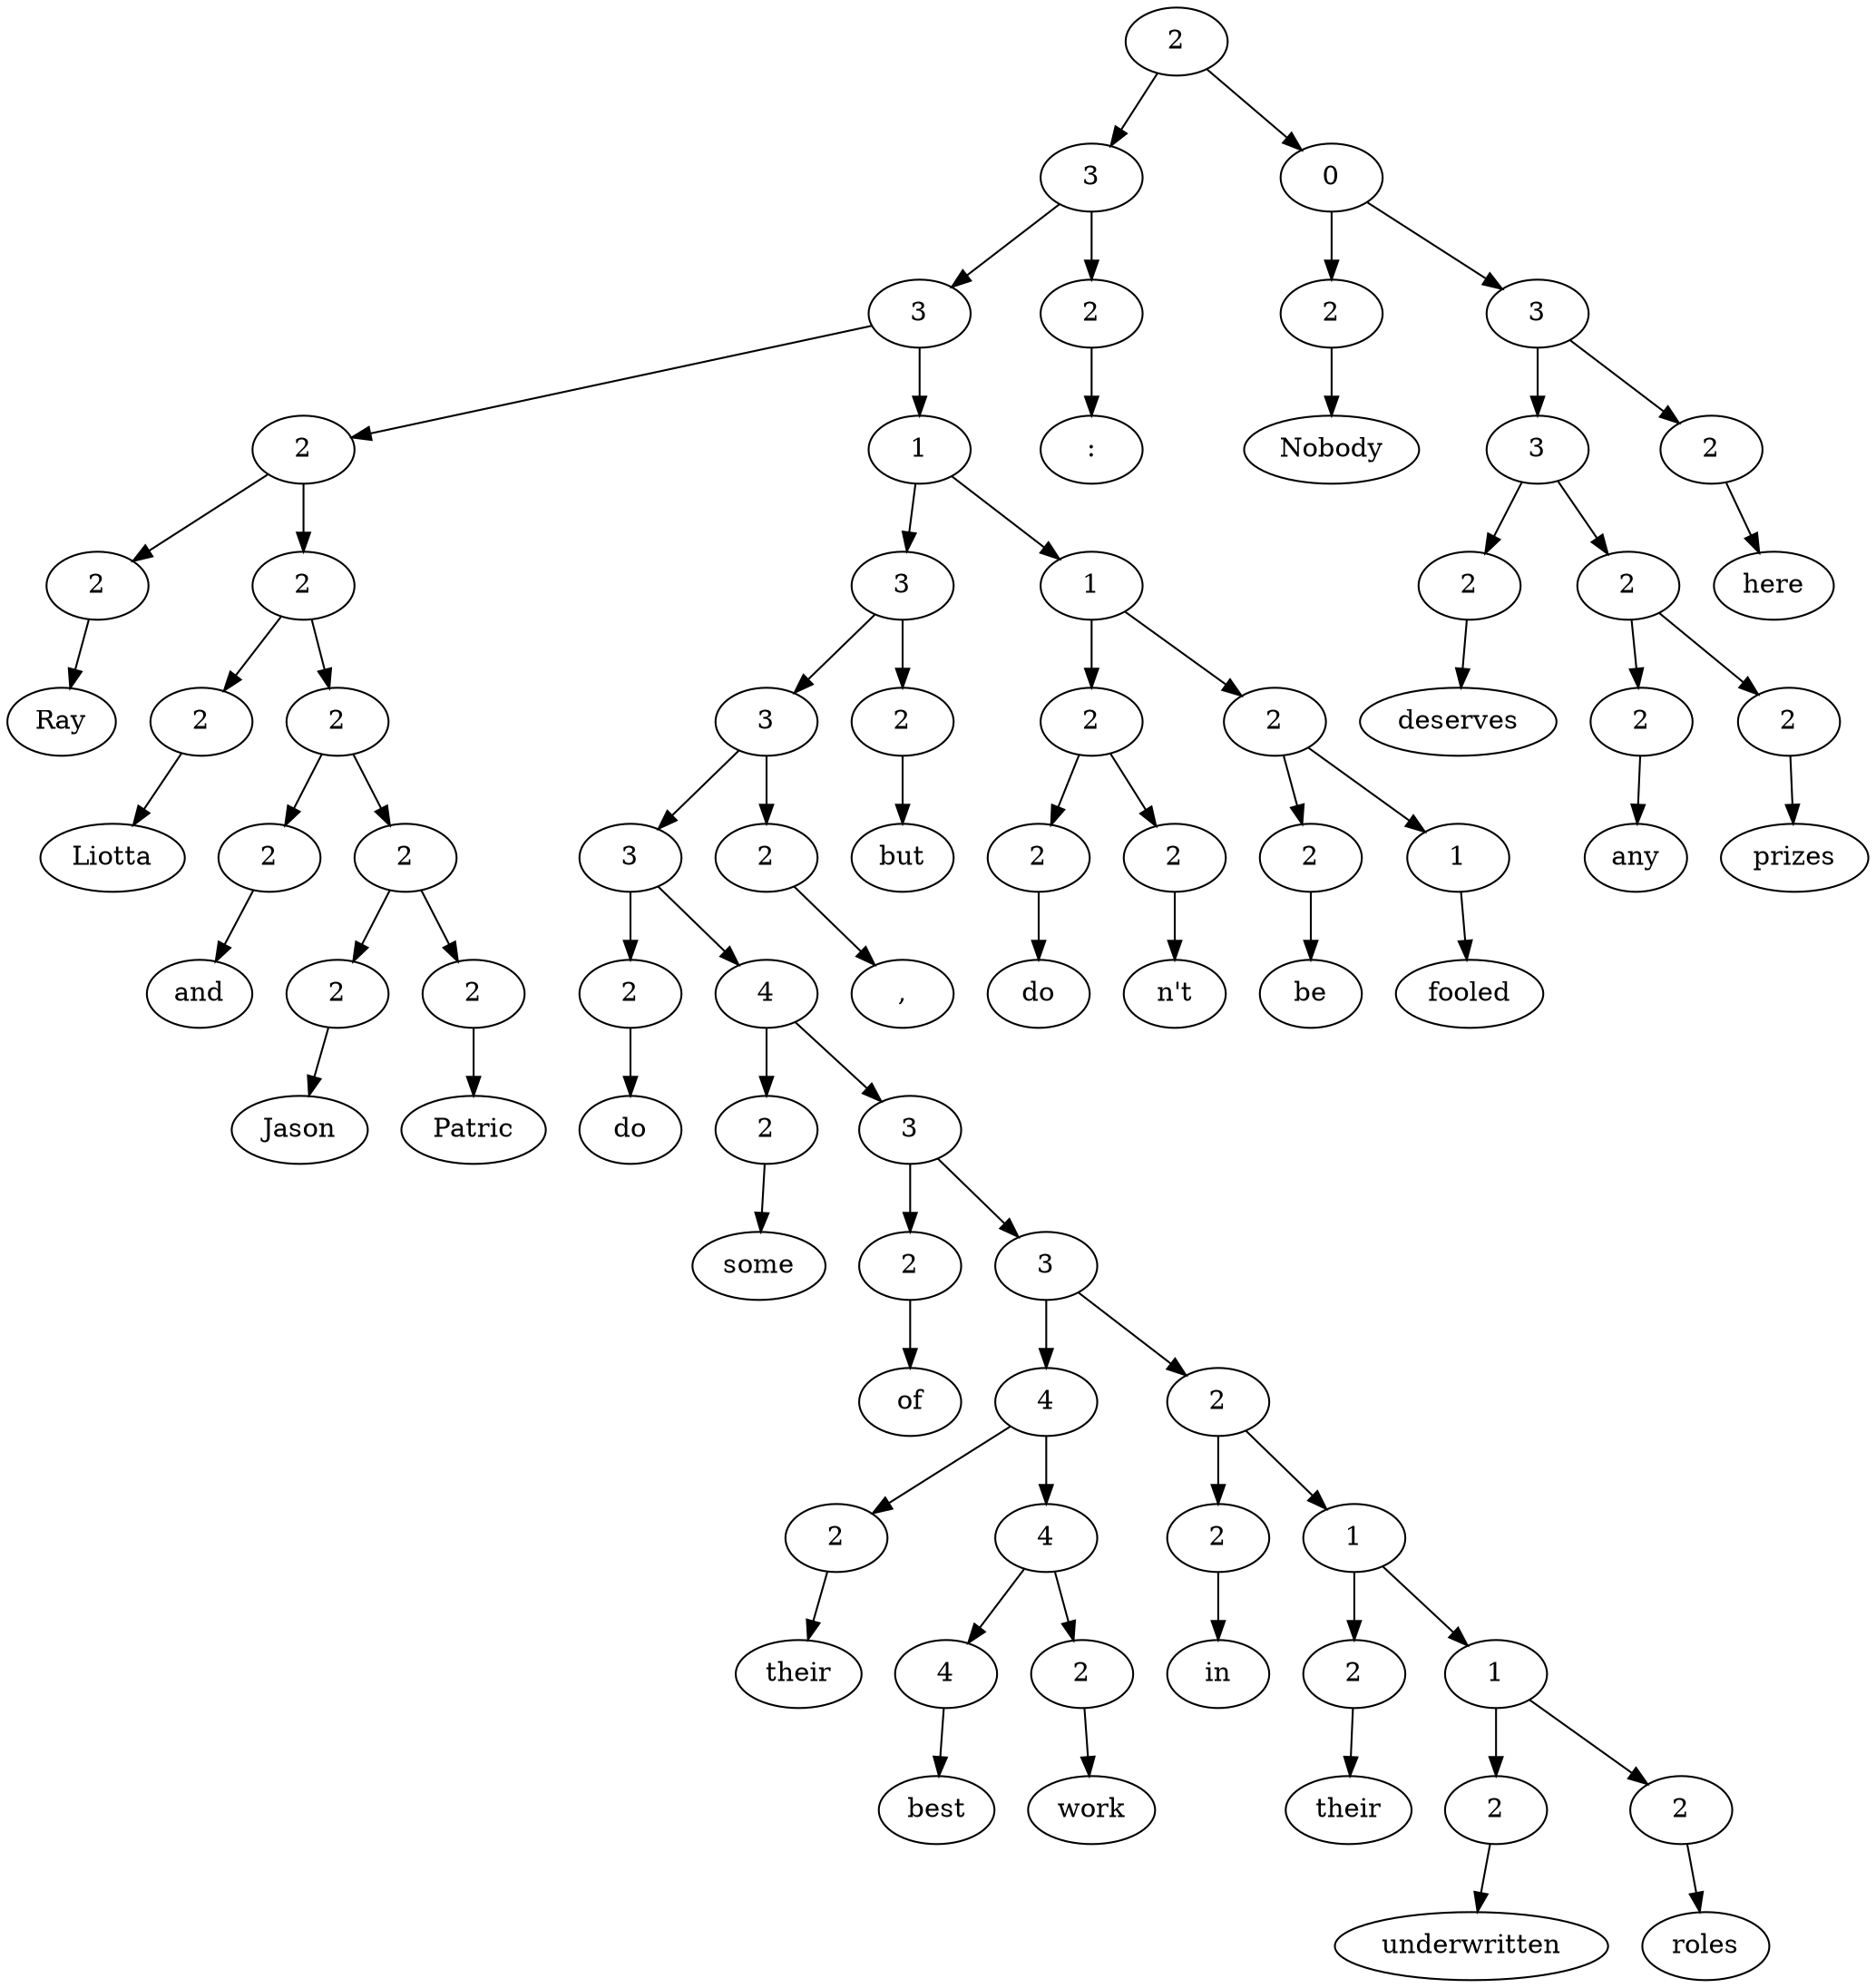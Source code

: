 digraph G{Node0 [label="2"]
Node0 -> Node1
Node0 -> Node66
Node1 [label="3"]
Node1 -> Node2
Node1 -> Node64
Node66 [label="0"]
Node66 -> Node67
Node66 -> Node69
Node2 [label="3"]
Node2 -> Node3
Node2 -> Node17
Node64 [label="2"]
Node64 -> Node65
Node67 [label="2"]
Node67 -> Node68
Node69 [label="3"]
Node69 -> Node70
Node69 -> Node78
Node3 [label="2"]
Node3 -> Node4
Node3 -> Node6
Node17 [label="1"]
Node17 -> Node18
Node17 -> Node53
Node65 [label=":"]
Node68 [label="Nobody"]
Node70 [label="3"]
Node70 -> Node71
Node70 -> Node73
Node78 [label="2"]
Node78 -> Node79
Node4 [label="2"]
Node4 -> Node5
Node6 [label="2"]
Node6 -> Node7
Node6 -> Node9
Node18 [label="3"]
Node18 -> Node19
Node18 -> Node51
Node53 [label="1"]
Node53 -> Node54
Node53 -> Node59
Node71 [label="2"]
Node71 -> Node72
Node73 [label="2"]
Node73 -> Node74
Node73 -> Node76
Node79 [label="here"]
Node5 [label="Ray"]
Node7 [label="2"]
Node7 -> Node8
Node9 [label="2"]
Node9 -> Node10
Node9 -> Node12
Node19 [label="3"]
Node19 -> Node20
Node19 -> Node49
Node51 [label="2"]
Node51 -> Node52
Node54 [label="2"]
Node54 -> Node55
Node54 -> Node57
Node59 [label="2"]
Node59 -> Node60
Node59 -> Node62
Node72 [label="deserves"]
Node74 [label="2"]
Node74 -> Node75
Node76 [label="2"]
Node76 -> Node77
Node8 [label="Liotta"]
Node10 [label="2"]
Node10 -> Node11
Node12 [label="2"]
Node12 -> Node13
Node12 -> Node15
Node20 [label="3"]
Node20 -> Node21
Node20 -> Node23
Node49 [label="2"]
Node49 -> Node50
Node52 [label="but"]
Node55 [label="2"]
Node55 -> Node56
Node57 [label="2"]
Node57 -> Node58
Node60 [label="2"]
Node60 -> Node61
Node62 [label="1"]
Node62 -> Node63
Node75 [label="any"]
Node77 [label="prizes"]
Node11 [label="and"]
Node13 [label="2"]
Node13 -> Node14
Node15 [label="2"]
Node15 -> Node16
Node21 [label="2"]
Node21 -> Node22
Node23 [label="4"]
Node23 -> Node24
Node23 -> Node26
Node50 [label=","]
Node56 [label="do"]
Node58 [label="n't"]
Node61 [label="be"]
Node63 [label="fooled"]
Node14 [label="Jason"]
Node16 [label="Patric"]
Node22 [label="do"]
Node24 [label="2"]
Node24 -> Node25
Node26 [label="3"]
Node26 -> Node27
Node26 -> Node29
Node25 [label="some"]
Node27 [label="2"]
Node27 -> Node28
Node29 [label="3"]
Node29 -> Node30
Node29 -> Node38
Node28 [label="of"]
Node30 [label="4"]
Node30 -> Node31
Node30 -> Node33
Node38 [label="2"]
Node38 -> Node39
Node38 -> Node41
Node31 [label="2"]
Node31 -> Node32
Node33 [label="4"]
Node33 -> Node34
Node33 -> Node36
Node39 [label="2"]
Node39 -> Node40
Node41 [label="1"]
Node41 -> Node42
Node41 -> Node44
Node32 [label="their"]
Node34 [label="4"]
Node34 -> Node35
Node36 [label="2"]
Node36 -> Node37
Node40 [label="in"]
Node42 [label="2"]
Node42 -> Node43
Node44 [label="1"]
Node44 -> Node45
Node44 -> Node47
Node35 [label="best"]
Node37 [label="work"]
Node43 [label="their"]
Node45 [label="2"]
Node45 -> Node46
Node47 [label="2"]
Node47 -> Node48
Node46 [label="underwritten"]
Node48 [label="roles"]
}